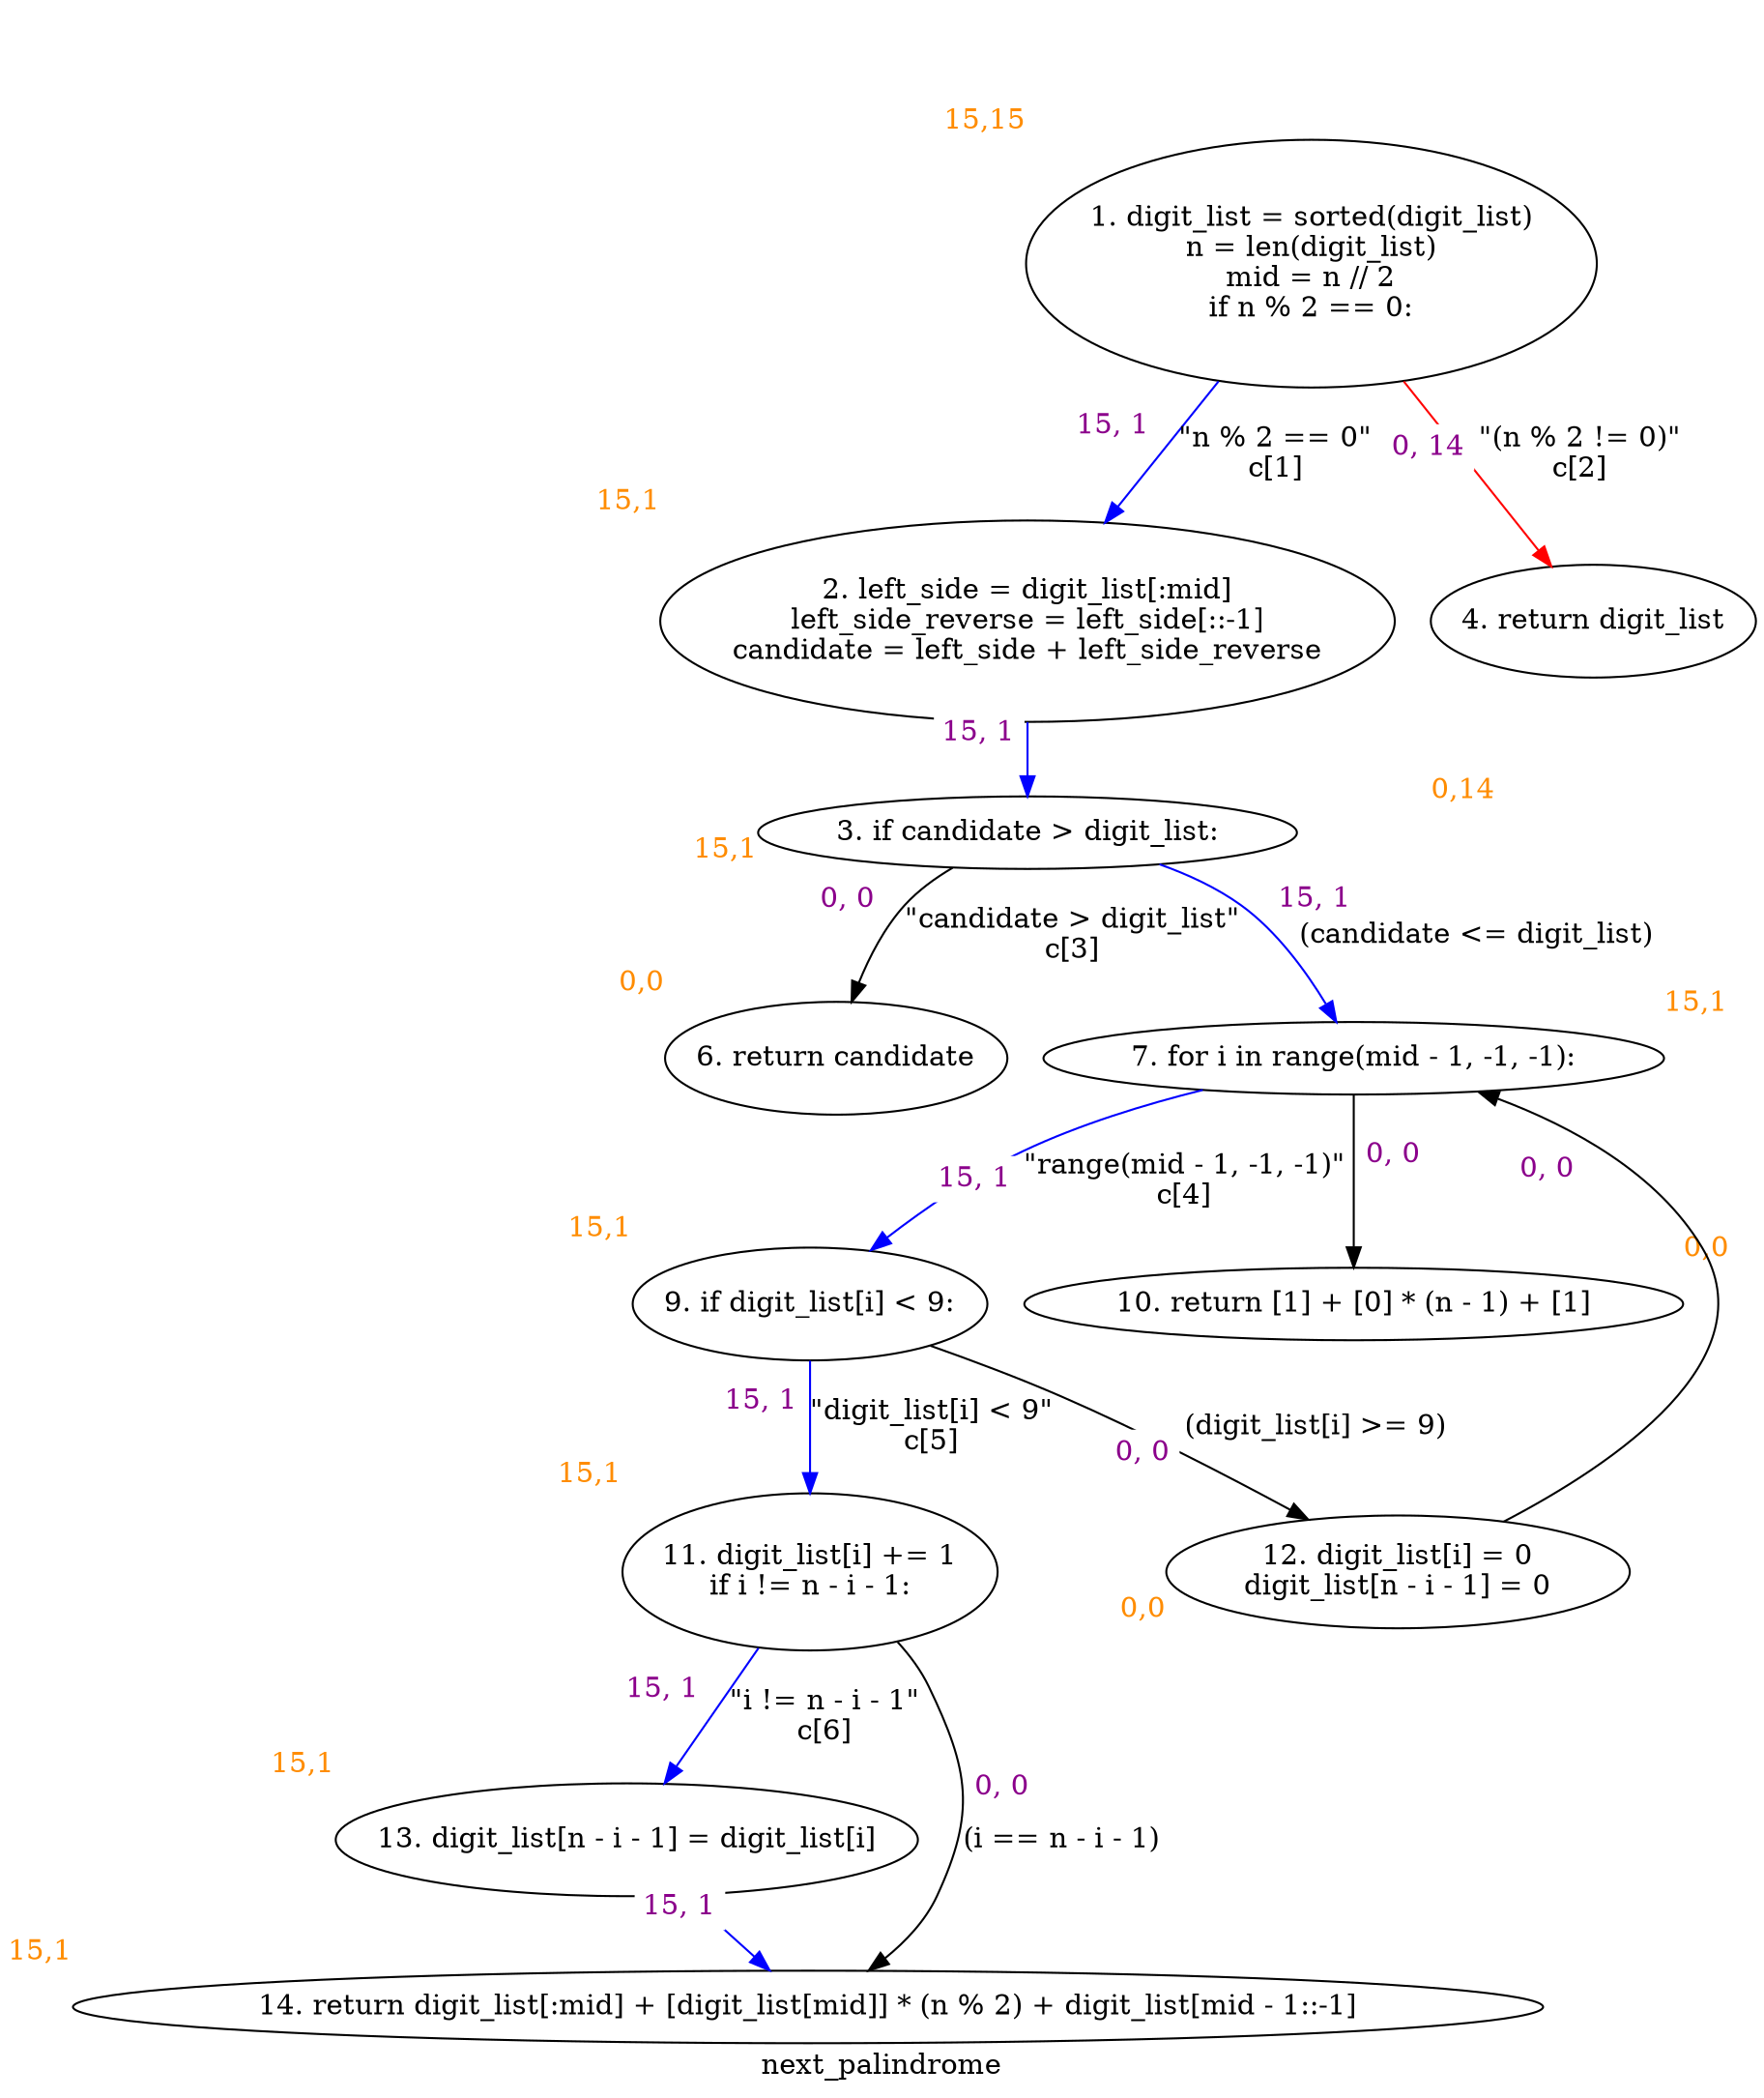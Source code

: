 digraph clusternext_palindrome {
	graph [bb="0,0,734.26,991.81",
		label=next_palindrome,
		lheight=0.22,
		lp="367.13,11.875",
		lwidth=1.29,
		xlabel=<<br></br><br></br><br></br><font color='darkorange'>-1,-1</font>>
	];
	node [label="\N",
		xlabel=<<br></br><br></br><br></br><font color='darkorange'>-1,-1</font>>
	];
	1	[height=1.7039,
		label="1. digit_list = sorted(digit_list)
n = len(digit_list)
mid = n // 2
if n % 2 == 0:",
		pos="534.08,914.72",
		width=3.3489,
		xlabel=<<br></br><br></br><br></br><font color='darkorange'>15,15</font>>,
		xlp="398.14,983.94"];
	2	[height=1.3946,
		label="2. left_side = digit_list[:mid]
left_side_reverse = left_side[::-1]
candidate = left_side + left_side_reverse",
		pos="404.08,735.67",
		width=4.7631,
		xlabel=<<br></br><br></br><br></br><font color='darkorange'>15,1</font>>,
		xlp="220.61,793.75"];
	1 -> 2	[color=blue,
		label="\"n % 2 == 0\"\nc[1]",
		label_bgcolor=white,
		lp="510.95,819.63",
		pos="e,439.73,785.24 492.23,856.73 477.55,836.74 461.07,814.29 446.36,794.25",
		xlabel=<<TABLE BORDER="0" CELLBORDER="0" CELLSPACING="0"><TR><TD><TABLE BORDER="0" CELLBORDER="0" CELLSPACING="0" CELLPADDING="4" BGCOLOR="white"><TR><TD><font color="darkmagenta">15, 1</font></TD></TR></TABLE></TD></TR></TABLE>>,
		xlp="446.14,834.91"];
	4	[height=0.77585,
		label="4. return digit_list",
		pos="664.08,735.67",
		width=1.9495,
		xlabel=<<br></br><br></br><br></br><font color='darkorange'>0,14</font>>,
		xlp="605.89,771.48"];
	1 -> 4	[color=red,
		label="\"(n % 2 != 0)\"\nc[2]",
		label_bgcolor=white,
		lp="655.58,819.63",
		pos="e,644.83,762.88 575.93,856.73 596.37,828.88 620.33,796.25 638.1,772.05",
		xlabel=<<TABLE BORDER="0" CELLBORDER="0" CELLSPACING="0"><TR><TD><TABLE BORDER="0" CELLBORDER="0" CELLSPACING="0" CELLPADDING="4" BGCOLOR="white"><TR><TD><font color="darkmagenta">0, 14</font></TD></TR></TABLE></TD></TR></TABLE>>,
		xlp="590.66,823.47"];
	3	[height=0.5,
		label="3. if candidate > digit_list:
",
		pos="404.08,630.47",
		width=2.9709,
		xlabel=<<br></br><br></br><br></br><font color='darkorange'>15,1</font>>,
		xlp="285.13,656.34"];
	2 -> 3	[color=blue,
		label_bgcolor=white,
		pos="e,404.08,648.87 404.08,685.19 404.08,676.63 404.08,668 404.08,660.23",
		xlabel=<<TABLE BORDER="0" CELLBORDER="0" CELLSPACING="0"><TR><TD><TABLE BORDER="0" CELLBORDER="0" CELLSPACING="0" CELLPADDING="4" BGCOLOR="white"><TR><TD><font color="darkmagenta">15, 1</font></TD></TR></TABLE></TD></TR></TABLE>>,
		xlp="384.2,680.84"];
	6	[height=0.77585,
		label="6. return candidate",
		pos="329.08,517.04",
		width=2.0673,
		xlabel=<<br></br><br></br><br></br><font color='darkorange'>0,0</font>>,
		xlp="246.03,552.84"];
	3 -> 6	[label="\"candidate > digit_list\"\nc[3]",
		label_bgcolor=white,
		lp="428.2,578.72",
		pos="e,338.09,545.04 381.12,612.47 374.98,607.18 368.7,601 363.83,594.47 355.11,582.78 347.9,568.57 342.35,555.58",
		xlabel=<<TABLE BORDER="0" CELLBORDER="0" CELLSPACING="0"><TR><TD><TABLE BORDER="0" CELLBORDER="0" CELLSPACING="0" CELLPADDING="4" BGCOLOR="white"><TR><TD><font color="darkmagenta">0, 0</font></TD></TR></TABLE></TD></TR></TABLE>>,
		xlp="338.52,594.94"];
	7	[height=0.5,
		label="7. for i in range(mid - 1, -1, -1):
",
		pos="548.08,517.04",
		width=3.5115,
		xlabel=<<br></br><br></br><br></br><font color='darkorange'>15,1</font>>,
		xlp="433.66,542.91"];
	3 -> 7	[color=blue,
		label="(candidate <= digit_list)",
		label_bgcolor=white,
		lp="587.83,578.72",
		pos="e,539.14,535.43 456,614.37 468.55,609.27 481.41,602.72 492.08,594.47 509.32,581.13 523.71,561.12 533.59,544.93",
		xlabel=<<TABLE BORDER="0" CELLBORDER="0" CELLSPACING="0"><TR><TD><TABLE BORDER="0" CELLBORDER="0" CELLSPACING="0" CELLPADDING="4" BGCOLOR="white"><TR><TD><font color="darkmagenta">15, 1</font></TD></TR></TABLE></TD></TR></TABLE>>,
		xlp="525.42,596.12"];
	9	[height=0.77585,
		label="9. if digit_list[i] < 9:",
		pos="317.08,393.68",
		width=2.1999,
		xlabel=<<br></br><br></br><br></br><font color='darkorange'>15,1</font>>,
		xlp="225.88,429.48"];
	7 -> 9	[color=blue,
		label="\"range(mid - 1, -1, -1)\"\nc[4]",
		label_bgcolor=white,
		lp="480.2,455.36",
		pos="e,344.71,420.11 489.38,500.68 465.79,493.34 438.79,483.45 415.83,471.11 393.51,459.11 370.98,442.14 353.1,427.23",
		xlabel=<<TABLE BORDER="0" CELLBORDER="0" CELLSPACING="0"><TR><TD><TABLE BORDER="0" CELLBORDER="0" CELLSPACING="0" CELLPADDING="4" BGCOLOR="white"><TR><TD><font color="darkmagenta">15, 1</font></TD></TR></TABLE></TD></TR></TABLE>>,
		xlp="392.29,455.22"];
	10	[height=0.5,
		label="10. return [1] + [0] * (n - 1) + [1]
",
		pos="548.08,393.68",
		width=3.7055,
		xlabel=<<br></br><br></br><br></br><font color='darkorange'>0,0</font>>,
		xlp="406.05,419.55"];
	7 -> 10	[label_bgcolor=white,
		pos="e,548.08,412.03 548.08,498.65 548.08,479 548.08,446.72 548.08,423.34",
		xlabel=<<TABLE BORDER="0" CELLBORDER="0" CELLSPACING="0"><TR><TD><TABLE BORDER="0" CELLBORDER="0" CELLSPACING="0" CELLPADDING="4" BGCOLOR="white"><TR><TD><font color="darkmagenta">0, 0</font></TD></TR></TABLE></TD></TR></TABLE>>,
		xlp="564.58,469.31"];
	11	[height=1.0852,
		label="11. digit_list[i] += 1
if i != n - i - 1:",
		pos="317.08,259.18",
		width=2.082,
		xlabel=<<br></br><br></br><br></br><font color='darkorange'>15,1</font>>,
		xlp="230.12,306.12"];
	9 -> 11	[color=blue,
		label="\"digit_list[i] < 9\"\nc[5]",
		label_bgcolor=white,
		lp="363.95,332",
		pos="e,317.08,298.58 317.08,365.54 317.08,349.56 317.08,328.83 317.08,310",
		xlabel=<<TABLE BORDER="0" CELLBORDER="0" CELLSPACING="0"><TR><TD><TABLE BORDER="0" CELLBORDER="0" CELLSPACING="0" CELLPADDING="4" BGCOLOR="white"><TR><TD><font color="darkmagenta">15, 1</font></TD></TR></TABLE></TD></TR></TABLE>>,
		xlp="297.2,345.96"];
	12	[height=0.77585,
		label="12. digit_list[i] = 0
digit_list[n - i - 1] = 0
",
		pos="568.08,259.18",
		width=2.6566,
		xlabel=<<br></br><br></br><br></br><font color='darkorange'>0,0</font>>,
		xlp="463.81,294.98"];
	9 -> 12	[label="(digit_list[i] >= 9)",
		label_bgcolor=white,
		lp="520.58,332",
		pos="e,527.39,284.8 365.84,371.36 381.69,364.16 399.26,355.88 415.08,347.75 449.92,329.83 488.18,307.93 517.73,290.52",
		xlabel=<<TABLE BORDER="0" CELLBORDER="0" CELLSPACING="0"><TR><TD><TABLE BORDER="0" CELLBORDER="0" CELLSPACING="0" CELLPADDING="4" BGCOLOR="white"><TR><TD><font color="darkmagenta">0, 0</font></TD></TR></TABLE></TD></TR></TABLE>>,
		xlp="431.46,344.15"];
	13	[height=0.77585,
		label="13. digit_list[n - i - 1] = digit_list[i]",
		pos="233.08,124.68",
		width=3.6878,
		xlabel=<<br></br><br></br><br></br><font color='darkorange'>15,1</font>>,
		xlp="88.316,160.49"];
	11 -> 13	[color=blue,
		label="\"i != n - i - 1\"\nc[6]",
		label_bgcolor=white,
		lp="318.95,186.36",
		pos="e,250.31,152.87 293.9,221.62 282.21,203.18 268.07,180.87 256.36,162.41",
		xlabel=<<TABLE BORDER="0" CELLBORDER="0" CELLSPACING="0"><TR><TD><TABLE BORDER="0" CELLBORDER="0" CELLSPACING="0" CELLPADDING="4" BGCOLOR="white"><TR><TD><font color="darkmagenta">15, 1</font></TD></TR></TABLE></TD></TR></TABLE>>,
		xlp="252.24,201.13"];
	14	[height=0.5,
		label="14. return digit_list[:mid] + [digit_list[mid]] * (n % 2) + digit_list[mid - 1::-1]
",
		pos="317.08,41.75",
		width=8.141,
		xlabel=<<br></br><br></br><br></br><font color='darkorange'>15,1</font>>,
		xlp="12,67.625"];
	11 -> 14	[label="(i == n - i - 1)",
		label_bgcolor=white,
		lp="419.33,124.68",
		pos="e,344.12,60.168 347.92,223.09 352.8,216.42 357.43,209.28 361.08,202.11 371.44,181.73 371.94,175.26 375.08,152.61 378.49,128.02 384.99,\
119.51 375.08,96.75 370.21,85.565 361.75,75.65 352.78,67.468",
		xlabel=<<TABLE BORDER="0" CELLBORDER="0" CELLSPACING="0"><TR><TD><TABLE BORDER="0" CELLBORDER="0" CELLSPACING="0" CELLPADDING="4" BGCOLOR="white"><TR><TD><font color="darkmagenta">0, 0</font></TD></TR></TABLE></TD></TR></TABLE>>,
		xlp="392.51,160.48"];
	12 -> 7	[label_bgcolor=white,
		pos="e,592.89,499.82 609.68,284.77 655.23,315.05 718.29,368.97 690.08,421.61 671.65,455.98 634.59,479.99 602.94,495.19",
		xlabel=<<TABLE BORDER="0" CELLBORDER="0" CELLSPACING="0"><TR><TD><TABLE BORDER="0" CELLBORDER="0" CELLSPACING="0" CELLPADDING="4" BGCOLOR="white"><TR><TD><font color="darkmagenta">0, 0</font></TD></TR></TABLE></TD></TR></TABLE>>,
		xlp="643.16,472.66"];
	13 -> 14	[color=blue,
		label_bgcolor=white,
		pos="e,299.04,60.124 260.58,97.181 270.35,87.768 281.31,77.206 290.96,67.908",
		xlabel=<<TABLE BORDER="0" CELLBORDER="0" CELLSPACING="0"><TR><TD><TABLE BORDER="0" CELLBORDER="0" CELLSPACING="0" CELLPADDING="4" BGCOLOR="white"><TR><TD><font color="darkmagenta">15, 1</font></TD></TR></TABLE></TD></TR></TABLE>>,
		xlp="260.05,92.417"];
}
